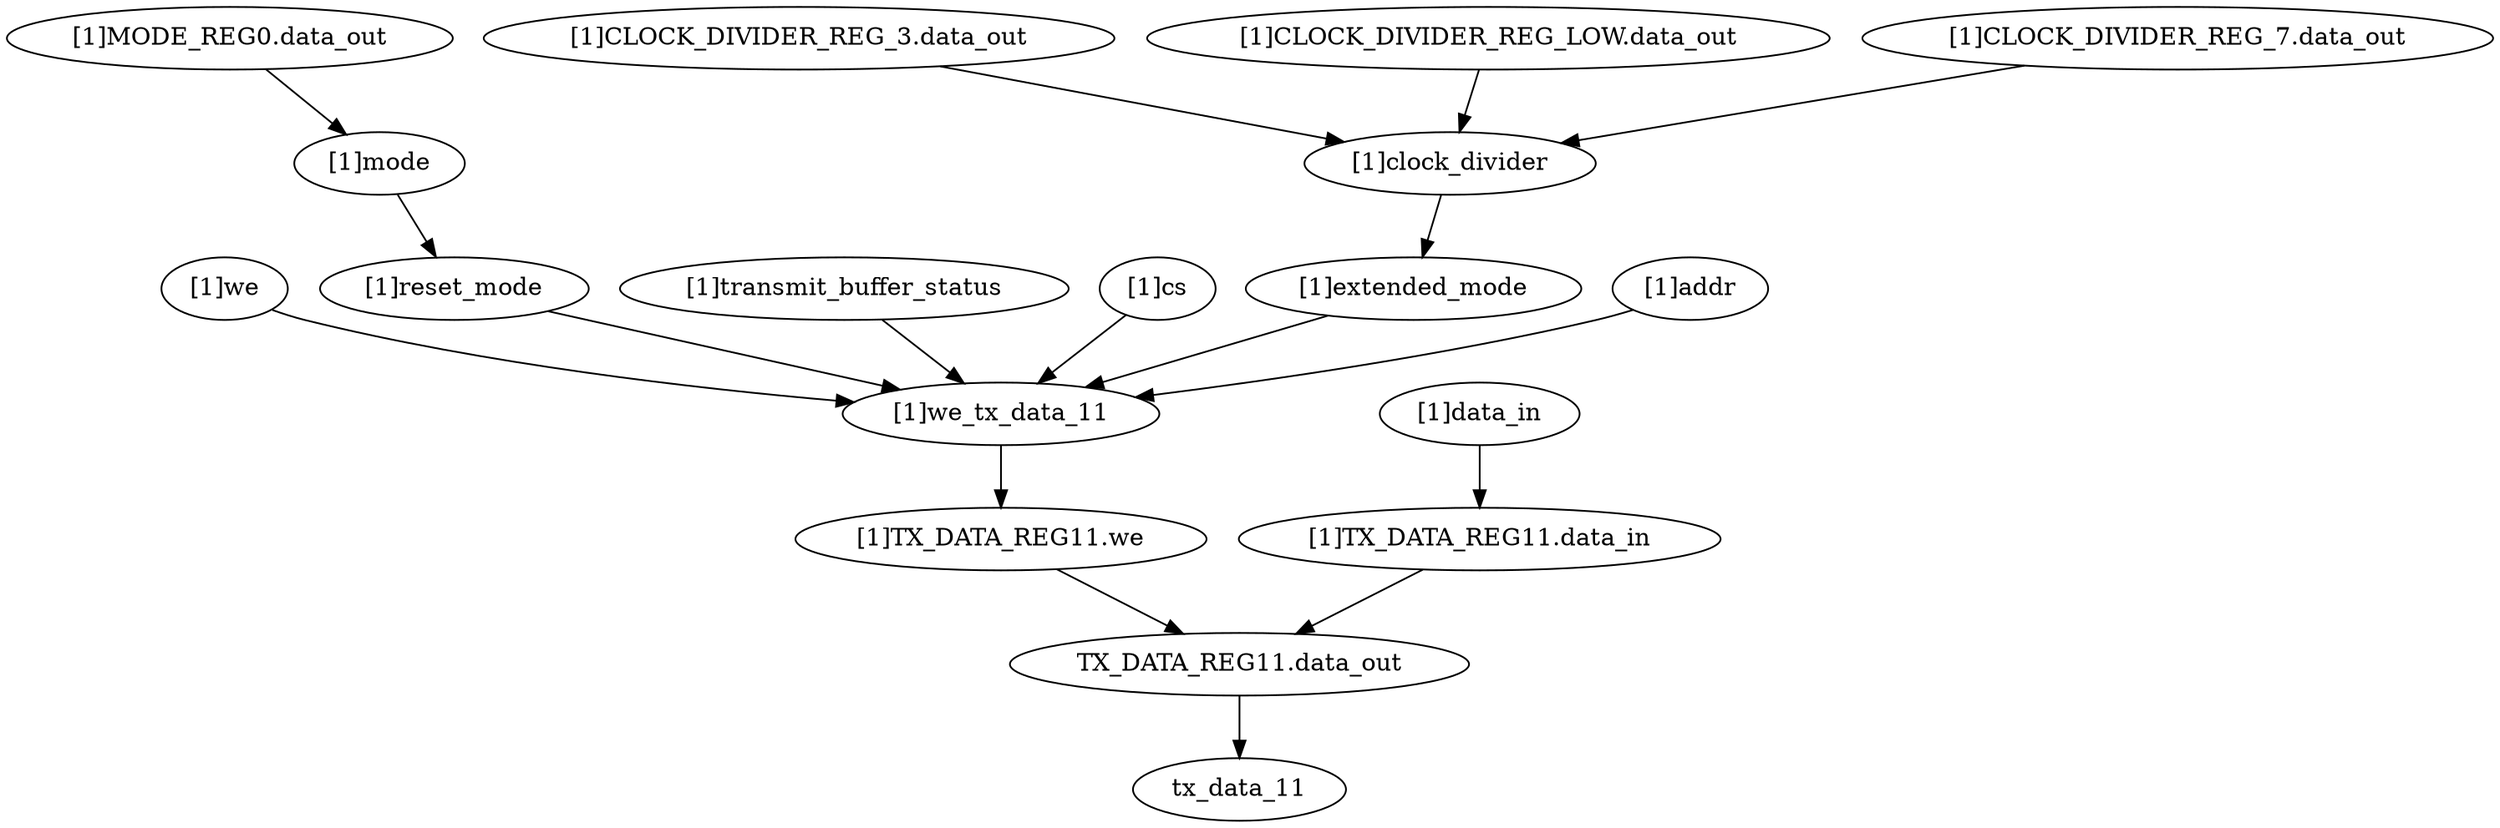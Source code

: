 strict digraph "" {
	"[1]we"	 [complexity=8,
		importance=0.0157326619646,
		rank=0.00196658274557];
	"[1]we_tx_data_11"	 [complexity=1,
		importance=0.0137902249116,
		rank=0.0137902249116];
	"[1]we" -> "[1]we_tx_data_11";
	"[1]reset_mode"	 [complexity=8,
		importance=0.0165988709304,
		rank=0.0020748588663];
	"[1]reset_mode" -> "[1]we_tx_data_11";
	tx_data_11	 [complexity=0,
		importance=0.00416216379386,
		rank=0.0];
	"TX_DATA_REG11.data_out"	 [complexity=0,
		importance=0.00860143114242,
		rank=0.0];
	"TX_DATA_REG11.data_out" -> tx_data_11;
	"[1]transmit_buffer_status"	 [complexity=8,
		importance=0.0171379942103,
		rank=0.00214224927628];
	"[1]transmit_buffer_status" -> "[1]we_tx_data_11";
	"[1]TX_DATA_REG11.we"	 [complexity=1,
		importance=0.0116258004526,
		rank=0.0116258004526];
	"[1]TX_DATA_REG11.we" -> "TX_DATA_REG11.data_out";
	"[1]we_tx_data_11" -> "[1]TX_DATA_REG11.we";
	"[1]cs"	 [complexity=8,
		importance=0.0157326619646,
		rank=0.00196658274557];
	"[1]cs" -> "[1]we_tx_data_11";
	"[1]mode"	 [complexity=10,
		importance=0.02179225724,
		rank=0.002179225724];
	"[1]mode" -> "[1]reset_mode";
	"[1]CLOCK_DIVIDER_REG_3.data_out"	 [complexity=10,
		importance=0.0315822960711,
		rank=0.00315822960711];
	"[1]clock_divider"	 [complexity=10,
		importance=0.0263957286628,
		rank=0.00263957286628];
	"[1]CLOCK_DIVIDER_REG_3.data_out" -> "[1]clock_divider";
	"[1]extended_mode"	 [complexity=8,
		importance=0.0167026514142,
		rank=0.00208783142677];
	"[1]clock_divider" -> "[1]extended_mode";
	"[1]CLOCK_DIVIDER_REG_LOW.data_out"	 [complexity=10,
		importance=0.0315254567776,
		rank=0.00315254567776];
	"[1]CLOCK_DIVIDER_REG_LOW.data_out" -> "[1]clock_divider";
	"[1]addr"	 [complexity=8,
		importance=0.0157326619646,
		rank=0.00196658274557];
	"[1]addr" -> "[1]we_tx_data_11";
	"[1]MODE_REG0.data_out"	 [complexity=10,
		importance=0.0282943500624,
		rank=0.00282943500624];
	"[1]MODE_REG0.data_out" -> "[1]mode";
	"[1]extended_mode" -> "[1]we_tx_data_11";
	"[1]TX_DATA_REG11.data_in"	 [complexity=2,
		importance=0.0105716110681,
		rank=0.00528580553407];
	"[1]TX_DATA_REG11.data_in" -> "TX_DATA_REG11.data_out";
	"[1]CLOCK_DIVIDER_REG_7.data_out"	 [complexity=10,
		importance=0.0315822960711,
		rank=0.00315822960711];
	"[1]CLOCK_DIVIDER_REG_7.data_out" -> "[1]clock_divider";
	"[1]data_in"	 [complexity=2,
		importance=0.0125140481211,
		rank=0.00625702406055];
	"[1]data_in" -> "[1]TX_DATA_REG11.data_in";
}
